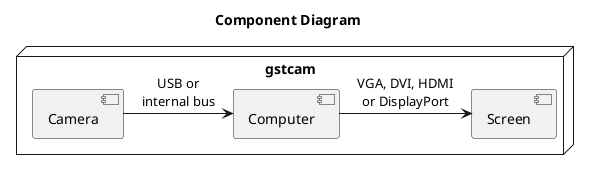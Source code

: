 @startuml

title Component Diagram

node gstcam {
    [Camera] as cam
    [Computer] as com
    [Screen] as scr
}

cam -r-> com: USB or\ninternal bus
com -r-> scr: VGA, DVI, HDMI\nor DisplayPort

@enduml
